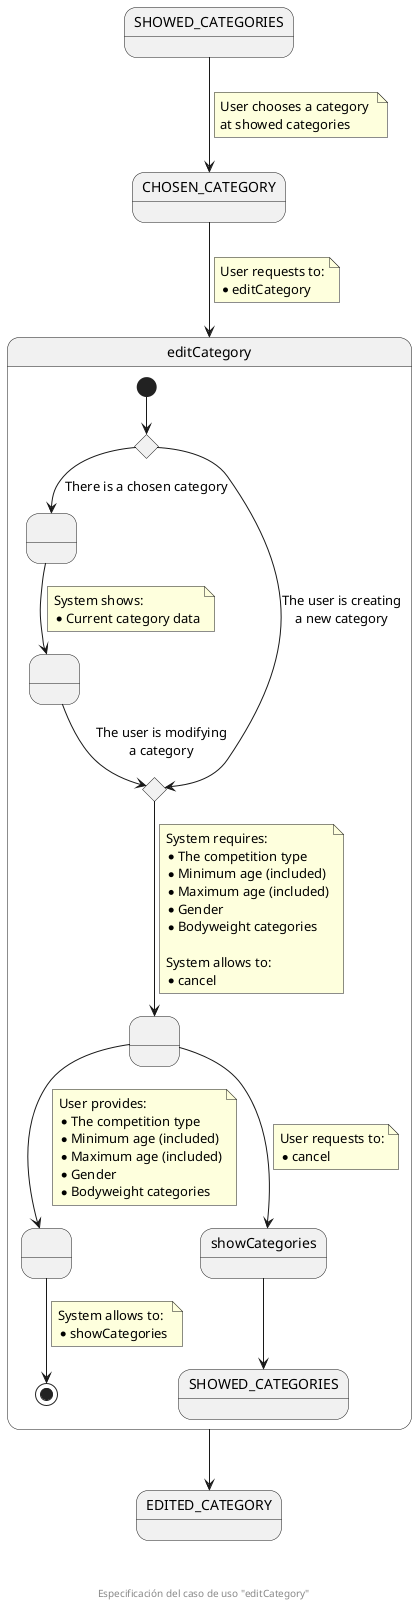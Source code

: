 @startuml
state SHOWED_CATEGORIES
state CHOSEN_CATEGORY
state editCategory {
  state createOrModifyCHC <<choice>>
  state " " as providedCategory
  state " " as showedData
  state createOrModifyCHC2 <<choice>>
  state " " as pendingData
  state " " as providedData
  [*] --> createOrModifyCHC
  createOrModifyCHC --> providedCategory : There is a chosen category
  createOrModifyCHC --> createOrModifyCHC2 : The user is creating\na new category
  providedCategory --> showedData
  note on link
    System shows:
    * Current category data
  end note
  showedData --> createOrModifyCHC2 : The user is modifying\na category
  createOrModifyCHC2 --> pendingData
  note on link
    System requires:
    * The competition type
    * Minimum age (included)
    * Maximum age (included)
    * Gender
    * Bodyweight categories

    System allows to:
    * cancel
  end note
  pendingData --> showCategories
  note on link
    User requests to:
    * cancel
  end note
  showCategories --> SHOWED_CATEGORIES_F
  pendingData --> providedData
  note on link
    User provides:
    * The competition type
    * Minimum age (included)
    * Maximum age (included)
    * Gender
    * Bodyweight categories
  end note
  providedData --> [*]
  note on link
    System allows to:
    * showCategories
  end note
}
state EDITED_CATEGORY
state showCategories
state "SHOWED_CATEGORIES" as SHOWED_CATEGORIES_F

SHOWED_CATEGORIES --> CHOSEN_CATEGORY
note on link
  User chooses a category 
  at showed categories
end note

CHOSEN_CATEGORY --> editCategory
note on link
  User requests to:
  * editCategory
end note

editCategory --> EDITED_CATEGORY

footer \n\n\n Especificación del caso de uso "editCategory"
@enduml
